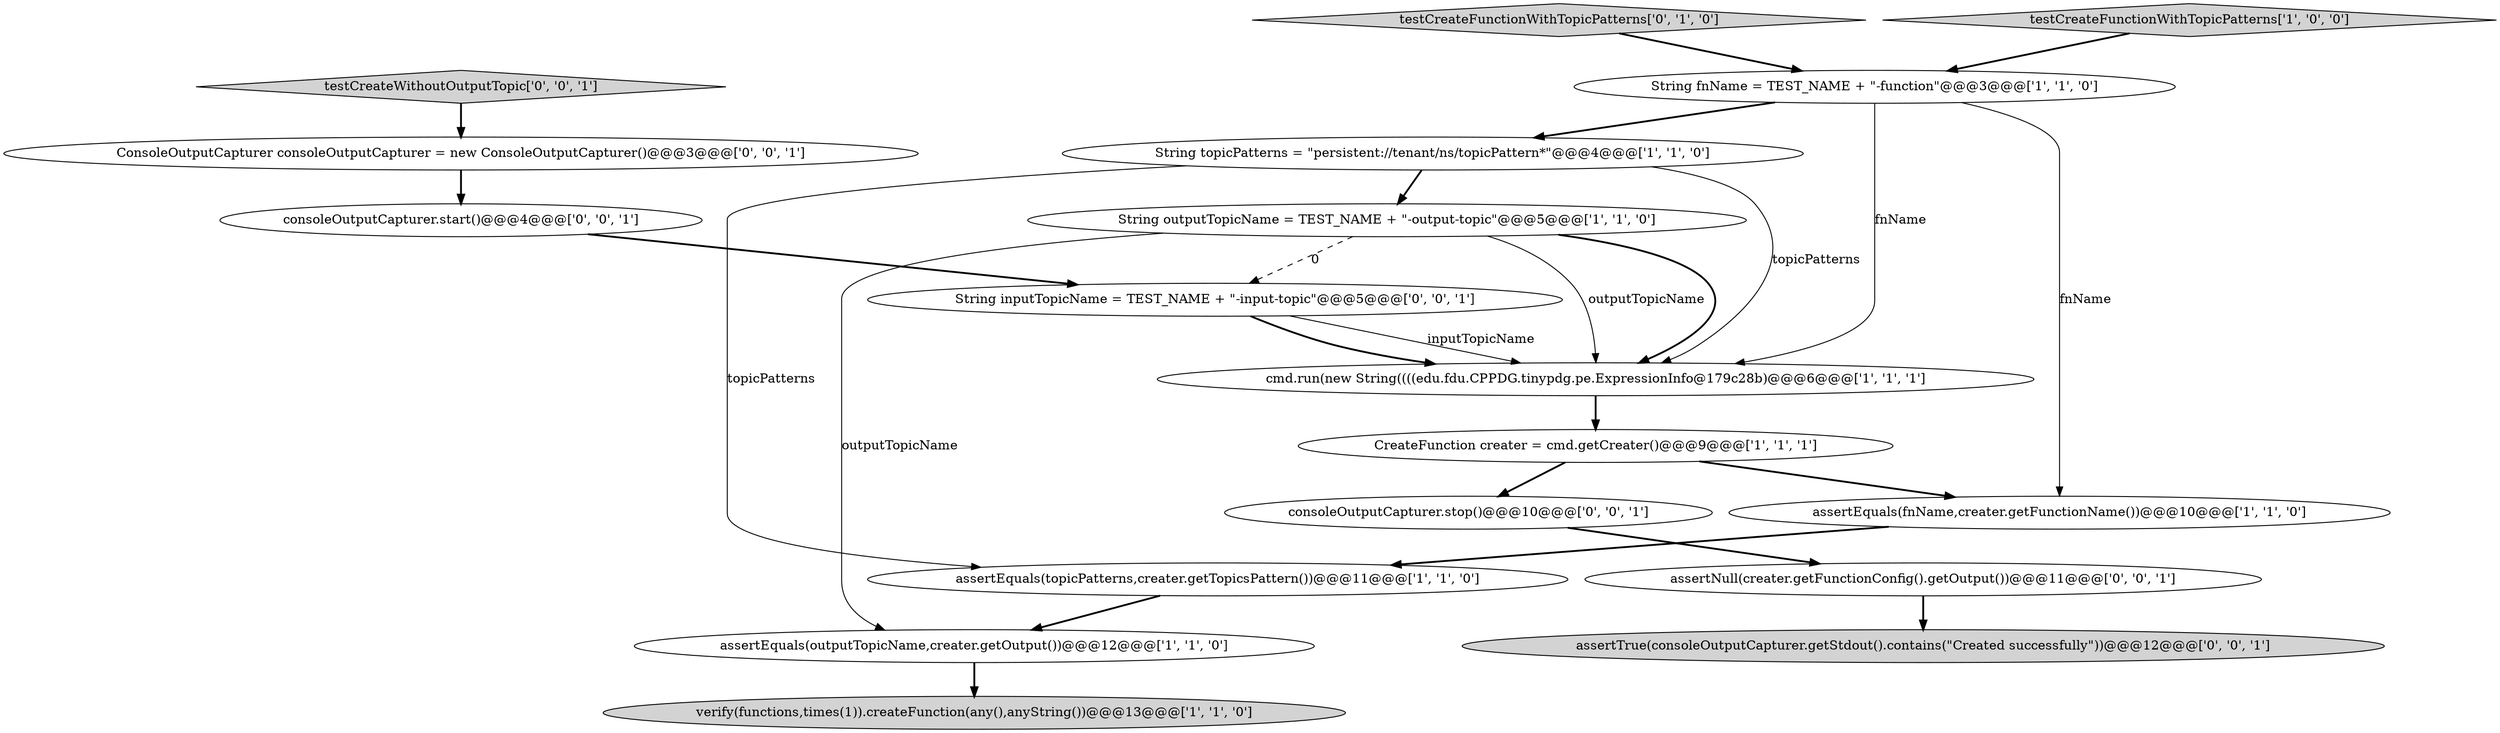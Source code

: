 digraph {
7 [style = filled, label = "assertEquals(outputTopicName,creater.getOutput())@@@12@@@['1', '1', '0']", fillcolor = white, shape = ellipse image = "AAA0AAABBB1BBB"];
1 [style = filled, label = "String topicPatterns = \"persistent://tenant/ns/topicPattern*\"@@@4@@@['1', '1', '0']", fillcolor = white, shape = ellipse image = "AAA0AAABBB1BBB"];
2 [style = filled, label = "CreateFunction creater = cmd.getCreater()@@@9@@@['1', '1', '1']", fillcolor = white, shape = ellipse image = "AAA0AAABBB1BBB"];
10 [style = filled, label = "testCreateFunctionWithTopicPatterns['0', '1', '0']", fillcolor = lightgray, shape = diamond image = "AAA0AAABBB2BBB"];
11 [style = filled, label = "String inputTopicName = TEST_NAME + \"-input-topic\"@@@5@@@['0', '0', '1']", fillcolor = white, shape = ellipse image = "AAA0AAABBB3BBB"];
12 [style = filled, label = "assertNull(creater.getFunctionConfig().getOutput())@@@11@@@['0', '0', '1']", fillcolor = white, shape = ellipse image = "AAA0AAABBB3BBB"];
9 [style = filled, label = "String outputTopicName = TEST_NAME + \"-output-topic\"@@@5@@@['1', '1', '0']", fillcolor = white, shape = ellipse image = "AAA0AAABBB1BBB"];
6 [style = filled, label = "testCreateFunctionWithTopicPatterns['1', '0', '0']", fillcolor = lightgray, shape = diamond image = "AAA0AAABBB1BBB"];
3 [style = filled, label = "assertEquals(fnName,creater.getFunctionName())@@@10@@@['1', '1', '0']", fillcolor = white, shape = ellipse image = "AAA0AAABBB1BBB"];
16 [style = filled, label = "assertTrue(consoleOutputCapturer.getStdout().contains(\"Created successfully\"))@@@12@@@['0', '0', '1']", fillcolor = lightgray, shape = ellipse image = "AAA0AAABBB3BBB"];
17 [style = filled, label = "testCreateWithoutOutputTopic['0', '0', '1']", fillcolor = lightgray, shape = diamond image = "AAA0AAABBB3BBB"];
0 [style = filled, label = "assertEquals(topicPatterns,creater.getTopicsPattern())@@@11@@@['1', '1', '0']", fillcolor = white, shape = ellipse image = "AAA0AAABBB1BBB"];
4 [style = filled, label = "cmd.run(new String((((edu.fdu.CPPDG.tinypdg.pe.ExpressionInfo@179c28b)@@@6@@@['1', '1', '1']", fillcolor = white, shape = ellipse image = "AAA0AAABBB1BBB"];
14 [style = filled, label = "consoleOutputCapturer.stop()@@@10@@@['0', '0', '1']", fillcolor = white, shape = ellipse image = "AAA0AAABBB3BBB"];
15 [style = filled, label = "consoleOutputCapturer.start()@@@4@@@['0', '0', '1']", fillcolor = white, shape = ellipse image = "AAA0AAABBB3BBB"];
8 [style = filled, label = "String fnName = TEST_NAME + \"-function\"@@@3@@@['1', '1', '0']", fillcolor = white, shape = ellipse image = "AAA0AAABBB1BBB"];
13 [style = filled, label = "ConsoleOutputCapturer consoleOutputCapturer = new ConsoleOutputCapturer()@@@3@@@['0', '0', '1']", fillcolor = white, shape = ellipse image = "AAA0AAABBB3BBB"];
5 [style = filled, label = "verify(functions,times(1)).createFunction(any(),anyString())@@@13@@@['1', '1', '0']", fillcolor = lightgray, shape = ellipse image = "AAA0AAABBB1BBB"];
8->3 [style = solid, label="fnName"];
9->4 [style = solid, label="outputTopicName"];
1->4 [style = solid, label="topicPatterns"];
9->4 [style = bold, label=""];
2->3 [style = bold, label=""];
11->4 [style = bold, label=""];
9->7 [style = solid, label="outputTopicName"];
12->16 [style = bold, label=""];
4->2 [style = bold, label=""];
1->0 [style = solid, label="topicPatterns"];
11->4 [style = solid, label="inputTopicName"];
3->0 [style = bold, label=""];
1->9 [style = bold, label=""];
0->7 [style = bold, label=""];
8->1 [style = bold, label=""];
7->5 [style = bold, label=""];
15->11 [style = bold, label=""];
10->8 [style = bold, label=""];
14->12 [style = bold, label=""];
2->14 [style = bold, label=""];
6->8 [style = bold, label=""];
9->11 [style = dashed, label="0"];
17->13 [style = bold, label=""];
13->15 [style = bold, label=""];
8->4 [style = solid, label="fnName"];
}
